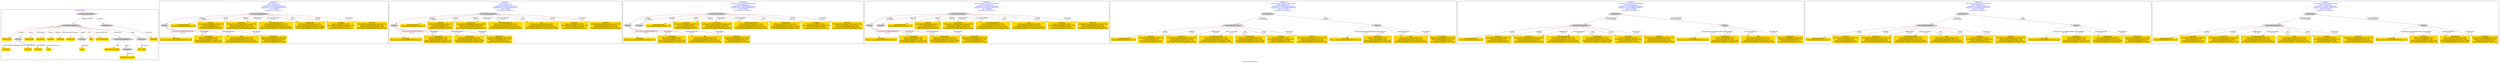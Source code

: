 digraph n0 {
fontcolor="blue"
remincross="true"
label="s04-ima-artworks.xml"
subgraph cluster_0 {
label="1-correct model"
n2[style="filled",color="white",fillcolor="lightgray",label="CulturalHeritageObject1"];
n3[shape="plaintext",style="filled",fillcolor="gold",label="creationDate"];
n4[style="filled",color="white",fillcolor="lightgray",label="Person1"];
n5[shape="plaintext",style="filled",fillcolor="gold",label="galleryLabel"];
n6[shape="plaintext",style="filled",fillcolor="gold",label="dimensions"];
n7[shape="plaintext",style="filled",fillcolor="gold",label="materials"];
n8[shape="plaintext",style="filled",fillcolor="gold",label="creditLine"];
n9[shape="plaintext",style="filled",fillcolor="gold",label="provenance"];
n10[style="filled",color="white",fillcolor="lightgray",label="Concept1"];
n11[shape="plaintext",style="filled",fillcolor="gold",label="title"];
n12[shape="plaintext",style="filled",fillcolor="gold",label="accessionNumber"];
n13[style="filled",color="white",fillcolor="lightgray",label="CulturalHeritageObject2"];
n14[style="filled",color="white",fillcolor="lightgray",label="Document2"];
n15[shape="plaintext",style="filled",fillcolor="gold",label="relatedArtworksTitle"];
n16[style="filled",color="white",fillcolor="lightgray",label="Document1"];
n17[shape="plaintext",style="filled",fillcolor="gold",label="nationality"];
n18[shape="plaintext",style="filled",fillcolor="gold",label="birthDate"];
n19[shape="plaintext",style="filled",fillcolor="gold",label="deathDate"];
n20[shape="plaintext",style="filled",fillcolor="gold",label="artist"];
n21[style="filled",color="white",fillcolor="lightgray",label="EuropeanaAggregation1"];
n22[style="filled",color="white",fillcolor="lightgray",label="WebResource1"];
n23[shape="plaintext",style="filled",fillcolor="gold",label="imageURL"];
n24[shape="plaintext",style="filled",fillcolor="gold",label="values"];
n25[shape="plaintext",style="filled",fillcolor="gold",label="relatedArtworksURL"];
n26[shape="plaintext",style="filled",fillcolor="gold",label="sourceURL"];
}
subgraph cluster_1 {
label="candidate 0\nlink coherence:1.0\nnode coherence:1.0\nconfidence:0.47967006827953146\nmapping score:0.6295869924568135\ncost:11.99999\n-precision:0.33-recall:0.17"
n28[style="filled",color="white",fillcolor="lightgray",label="CulturalHeritageObject1"];
n29[style="filled",color="white",fillcolor="lightgray",label="Person1"];
n30[shape="plaintext",style="filled",fillcolor="gold",label="accessionNumber\n[CulturalHeritageObject,extent,1.0]"];
n31[shape="plaintext",style="filled",fillcolor="gold",label="materials\n[CulturalHeritageObject,medium,1.0]\n[Concept,prefLabel,0.0]\n[Person,nameOfThePerson,0.0]\n[CulturalHeritageObject,title,0.0]"];
n32[shape="plaintext",style="filled",fillcolor="gold",label="nationality\n[Person,countryAssociatedWithThePerson,1.0]"];
n33[shape="plaintext",style="filled",fillcolor="gold",label="creationDate\n[Person,dateOfDeath,0.457]\n[Person,dateOfBirth,0.359]\n[CulturalHeritageObject,created,0.184]\n[CulturalHeritageObject,provenance,0.0]"];
n34[shape="plaintext",style="filled",fillcolor="gold",label="provenance\n[CulturalHeritageObject,provenance,0.469]\n[Person,nameOfThePerson,0.262]\n[CulturalHeritageObject,title,0.175]\n[CulturalHeritageObject,rightsHolder,0.094]"];
n35[shape="plaintext",style="filled",fillcolor="gold",label="title\n[Person,nameOfThePerson,0.524]\n[CulturalHeritageObject,title,0.451]\n[CulturalHeritageObject,provenance,0.023]\n[CulturalHeritageObject,accessionNumber,0.002]"];
n36[shape="plaintext",style="filled",fillcolor="gold",label="relatedArtworksTitle\n[Person,nameOfThePerson,0.679]\n[CulturalHeritageObject,title,0.293]\n[CulturalHeritageObject,provenance,0.028]\n[CulturalHeritageObject,accessionNumber,0.001]"];
n37[shape="plaintext",style="filled",fillcolor="gold",label="galleryLabel\n[Person,nameOfThePerson,0.45]\n[CulturalHeritageObject,title,0.416]\n[CulturalHeritageObject,provenance,0.098]\n[CulturalHeritageObject,medium,0.036]"];
n38[shape="plaintext",style="filled",fillcolor="gold",label="birthDate\n[Person,dateOfBirth,0.867]\n[CulturalHeritageObject,created,0.076]\n[Person,dateOfDeath,0.056]\n[CulturalHeritageObject,extent,0.0]"];
n39[shape="plaintext",style="filled",fillcolor="gold",label="creditLine\n[CulturalHeritageObject,provenance,0.793]\n[Person,nameOfThePerson,0.153]\n[CulturalHeritageObject,title,0.048]\n[CulturalHeritageObject,rightsHolder,0.006]"];
n40[shape="plaintext",style="filled",fillcolor="gold",label="dimensions\n[CulturalHeritageObject,extent,0.85]\n[Person,nameOfThePerson,0.133]\n[Person,dateOfDeath,0.014]\n[CulturalHeritageObject,title,0.002]"];
}
subgraph cluster_2 {
label="candidate 1\nlink coherence:1.0\nnode coherence:1.0\nconfidence:0.4762091305523148\nmapping score:0.6284333465477413\ncost:11.99999\n-precision:0.42-recall:0.21"
n42[style="filled",color="white",fillcolor="lightgray",label="CulturalHeritageObject1"];
n43[style="filled",color="white",fillcolor="lightgray",label="Person1"];
n44[shape="plaintext",style="filled",fillcolor="gold",label="accessionNumber\n[CulturalHeritageObject,extent,1.0]"];
n45[shape="plaintext",style="filled",fillcolor="gold",label="materials\n[CulturalHeritageObject,medium,1.0]\n[Concept,prefLabel,0.0]\n[Person,nameOfThePerson,0.0]\n[CulturalHeritageObject,title,0.0]"];
n46[shape="plaintext",style="filled",fillcolor="gold",label="nationality\n[Person,countryAssociatedWithThePerson,1.0]"];
n47[shape="plaintext",style="filled",fillcolor="gold",label="creationDate\n[Person,dateOfDeath,0.457]\n[Person,dateOfBirth,0.359]\n[CulturalHeritageObject,created,0.184]\n[CulturalHeritageObject,provenance,0.0]"];
n48[shape="plaintext",style="filled",fillcolor="gold",label="provenance\n[CulturalHeritageObject,provenance,0.469]\n[Person,nameOfThePerson,0.262]\n[CulturalHeritageObject,title,0.175]\n[CulturalHeritageObject,rightsHolder,0.094]"];
n49[shape="plaintext",style="filled",fillcolor="gold",label="galleryLabel\n[Person,nameOfThePerson,0.45]\n[CulturalHeritageObject,title,0.416]\n[CulturalHeritageObject,provenance,0.098]\n[CulturalHeritageObject,medium,0.036]"];
n50[shape="plaintext",style="filled",fillcolor="gold",label="relatedArtworksTitle\n[Person,nameOfThePerson,0.679]\n[CulturalHeritageObject,title,0.293]\n[CulturalHeritageObject,provenance,0.028]\n[CulturalHeritageObject,accessionNumber,0.001]"];
n51[shape="plaintext",style="filled",fillcolor="gold",label="title\n[Person,nameOfThePerson,0.524]\n[CulturalHeritageObject,title,0.451]\n[CulturalHeritageObject,provenance,0.023]\n[CulturalHeritageObject,accessionNumber,0.002]"];
n52[shape="plaintext",style="filled",fillcolor="gold",label="birthDate\n[Person,dateOfBirth,0.867]\n[CulturalHeritageObject,created,0.076]\n[Person,dateOfDeath,0.056]\n[CulturalHeritageObject,extent,0.0]"];
n53[shape="plaintext",style="filled",fillcolor="gold",label="creditLine\n[CulturalHeritageObject,provenance,0.793]\n[Person,nameOfThePerson,0.153]\n[CulturalHeritageObject,title,0.048]\n[CulturalHeritageObject,rightsHolder,0.006]"];
n54[shape="plaintext",style="filled",fillcolor="gold",label="dimensions\n[CulturalHeritageObject,extent,0.85]\n[Person,nameOfThePerson,0.133]\n[Person,dateOfDeath,0.014]\n[CulturalHeritageObject,title,0.002]"];
}
subgraph cluster_3 {
label="candidate 2\nlink coherence:0.9230769230769231\nnode coherence:1.0\nconfidence:0.47967006827953146\nmapping score:0.6295869924568135\ncost:12.99999\n-precision:0.31-recall:0.17"
n56[style="filled",color="white",fillcolor="lightgray",label="CulturalHeritageObject1"];
n57[style="filled",color="white",fillcolor="lightgray",label="Person1"];
n58[style="filled",color="white",fillcolor="lightgray",label="Concept1"];
n59[shape="plaintext",style="filled",fillcolor="gold",label="accessionNumber\n[CulturalHeritageObject,extent,1.0]"];
n60[shape="plaintext",style="filled",fillcolor="gold",label="materials\n[CulturalHeritageObject,medium,1.0]\n[Concept,prefLabel,0.0]\n[Person,nameOfThePerson,0.0]\n[CulturalHeritageObject,title,0.0]"];
n61[shape="plaintext",style="filled",fillcolor="gold",label="nationality\n[Person,countryAssociatedWithThePerson,1.0]"];
n62[shape="plaintext",style="filled",fillcolor="gold",label="creationDate\n[Person,dateOfDeath,0.457]\n[Person,dateOfBirth,0.359]\n[CulturalHeritageObject,created,0.184]\n[CulturalHeritageObject,provenance,0.0]"];
n63[shape="plaintext",style="filled",fillcolor="gold",label="provenance\n[CulturalHeritageObject,provenance,0.469]\n[Person,nameOfThePerson,0.262]\n[CulturalHeritageObject,title,0.175]\n[CulturalHeritageObject,rightsHolder,0.094]"];
n64[shape="plaintext",style="filled",fillcolor="gold",label="title\n[Person,nameOfThePerson,0.524]\n[CulturalHeritageObject,title,0.451]\n[CulturalHeritageObject,provenance,0.023]\n[CulturalHeritageObject,accessionNumber,0.002]"];
n65[shape="plaintext",style="filled",fillcolor="gold",label="relatedArtworksTitle\n[Person,nameOfThePerson,0.679]\n[CulturalHeritageObject,title,0.293]\n[CulturalHeritageObject,provenance,0.028]\n[CulturalHeritageObject,accessionNumber,0.001]"];
n66[shape="plaintext",style="filled",fillcolor="gold",label="galleryLabel\n[Person,nameOfThePerson,0.45]\n[CulturalHeritageObject,title,0.416]\n[CulturalHeritageObject,provenance,0.098]\n[CulturalHeritageObject,medium,0.036]"];
n67[shape="plaintext",style="filled",fillcolor="gold",label="birthDate\n[Person,dateOfBirth,0.867]\n[CulturalHeritageObject,created,0.076]\n[Person,dateOfDeath,0.056]\n[CulturalHeritageObject,extent,0.0]"];
n68[shape="plaintext",style="filled",fillcolor="gold",label="creditLine\n[CulturalHeritageObject,provenance,0.793]\n[Person,nameOfThePerson,0.153]\n[CulturalHeritageObject,title,0.048]\n[CulturalHeritageObject,rightsHolder,0.006]"];
n69[shape="plaintext",style="filled",fillcolor="gold",label="dimensions\n[CulturalHeritageObject,extent,0.85]\n[Person,nameOfThePerson,0.133]\n[Person,dateOfDeath,0.014]\n[CulturalHeritageObject,title,0.002]"];
}
subgraph cluster_4 {
label="candidate 3\nlink coherence:0.9230769230769231\nnode coherence:1.0\nconfidence:0.4762091305523148\nmapping score:0.6284333465477413\ncost:12.99999\n-precision:0.38-recall:0.21"
n71[style="filled",color="white",fillcolor="lightgray",label="CulturalHeritageObject1"];
n72[style="filled",color="white",fillcolor="lightgray",label="Person1"];
n73[style="filled",color="white",fillcolor="lightgray",label="Concept1"];
n74[shape="plaintext",style="filled",fillcolor="gold",label="accessionNumber\n[CulturalHeritageObject,extent,1.0]"];
n75[shape="plaintext",style="filled",fillcolor="gold",label="materials\n[CulturalHeritageObject,medium,1.0]\n[Concept,prefLabel,0.0]\n[Person,nameOfThePerson,0.0]\n[CulturalHeritageObject,title,0.0]"];
n76[shape="plaintext",style="filled",fillcolor="gold",label="nationality\n[Person,countryAssociatedWithThePerson,1.0]"];
n77[shape="plaintext",style="filled",fillcolor="gold",label="creationDate\n[Person,dateOfDeath,0.457]\n[Person,dateOfBirth,0.359]\n[CulturalHeritageObject,created,0.184]\n[CulturalHeritageObject,provenance,0.0]"];
n78[shape="plaintext",style="filled",fillcolor="gold",label="provenance\n[CulturalHeritageObject,provenance,0.469]\n[Person,nameOfThePerson,0.262]\n[CulturalHeritageObject,title,0.175]\n[CulturalHeritageObject,rightsHolder,0.094]"];
n79[shape="plaintext",style="filled",fillcolor="gold",label="galleryLabel\n[Person,nameOfThePerson,0.45]\n[CulturalHeritageObject,title,0.416]\n[CulturalHeritageObject,provenance,0.098]\n[CulturalHeritageObject,medium,0.036]"];
n80[shape="plaintext",style="filled",fillcolor="gold",label="relatedArtworksTitle\n[Person,nameOfThePerson,0.679]\n[CulturalHeritageObject,title,0.293]\n[CulturalHeritageObject,provenance,0.028]\n[CulturalHeritageObject,accessionNumber,0.001]"];
n81[shape="plaintext",style="filled",fillcolor="gold",label="title\n[Person,nameOfThePerson,0.524]\n[CulturalHeritageObject,title,0.451]\n[CulturalHeritageObject,provenance,0.023]\n[CulturalHeritageObject,accessionNumber,0.002]"];
n82[shape="plaintext",style="filled",fillcolor="gold",label="birthDate\n[Person,dateOfBirth,0.867]\n[CulturalHeritageObject,created,0.076]\n[Person,dateOfDeath,0.056]\n[CulturalHeritageObject,extent,0.0]"];
n83[shape="plaintext",style="filled",fillcolor="gold",label="creditLine\n[CulturalHeritageObject,provenance,0.793]\n[Person,nameOfThePerson,0.153]\n[CulturalHeritageObject,title,0.048]\n[CulturalHeritageObject,rightsHolder,0.006]"];
n84[shape="plaintext",style="filled",fillcolor="gold",label="dimensions\n[CulturalHeritageObject,extent,0.85]\n[Person,nameOfThePerson,0.133]\n[Person,dateOfDeath,0.014]\n[CulturalHeritageObject,title,0.002]"];
}
subgraph cluster_5 {
label="candidate 4\nlink coherence:0.8461538461538461\nnode coherence:1.0\nconfidence:0.47967006827953146\nmapping score:0.6295869924568135\ncost:211.010002\n-precision:0.23-recall:0.12"
n86[style="filled",color="white",fillcolor="lightgray",label="ProvidedCHO1"];
n87[style="filled",color="white",fillcolor="lightgray",label="CulturalHeritageObject1"];
n88[style="filled",color="white",fillcolor="lightgray",label="Person1"];
n89[shape="plaintext",style="filled",fillcolor="gold",label="accessionNumber\n[CulturalHeritageObject,extent,1.0]"];
n90[shape="plaintext",style="filled",fillcolor="gold",label="materials\n[CulturalHeritageObject,medium,1.0]\n[Concept,prefLabel,0.0]\n[Person,nameOfThePerson,0.0]\n[CulturalHeritageObject,title,0.0]"];
n91[shape="plaintext",style="filled",fillcolor="gold",label="nationality\n[Person,countryAssociatedWithThePerson,1.0]"];
n92[shape="plaintext",style="filled",fillcolor="gold",label="creationDate\n[Person,dateOfDeath,0.457]\n[Person,dateOfBirth,0.359]\n[CulturalHeritageObject,created,0.184]\n[CulturalHeritageObject,provenance,0.0]"];
n93[shape="plaintext",style="filled",fillcolor="gold",label="provenance\n[CulturalHeritageObject,provenance,0.469]\n[Person,nameOfThePerson,0.262]\n[CulturalHeritageObject,title,0.175]\n[CulturalHeritageObject,rightsHolder,0.094]"];
n94[shape="plaintext",style="filled",fillcolor="gold",label="title\n[Person,nameOfThePerson,0.524]\n[CulturalHeritageObject,title,0.451]\n[CulturalHeritageObject,provenance,0.023]\n[CulturalHeritageObject,accessionNumber,0.002]"];
n95[shape="plaintext",style="filled",fillcolor="gold",label="relatedArtworksTitle\n[Person,nameOfThePerson,0.679]\n[CulturalHeritageObject,title,0.293]\n[CulturalHeritageObject,provenance,0.028]\n[CulturalHeritageObject,accessionNumber,0.001]"];
n96[shape="plaintext",style="filled",fillcolor="gold",label="galleryLabel\n[Person,nameOfThePerson,0.45]\n[CulturalHeritageObject,title,0.416]\n[CulturalHeritageObject,provenance,0.098]\n[CulturalHeritageObject,medium,0.036]"];
n97[shape="plaintext",style="filled",fillcolor="gold",label="birthDate\n[Person,dateOfBirth,0.867]\n[CulturalHeritageObject,created,0.076]\n[Person,dateOfDeath,0.056]\n[CulturalHeritageObject,extent,0.0]"];
n98[shape="plaintext",style="filled",fillcolor="gold",label="creditLine\n[CulturalHeritageObject,provenance,0.793]\n[Person,nameOfThePerson,0.153]\n[CulturalHeritageObject,title,0.048]\n[CulturalHeritageObject,rightsHolder,0.006]"];
n99[shape="plaintext",style="filled",fillcolor="gold",label="dimensions\n[CulturalHeritageObject,extent,0.85]\n[Person,nameOfThePerson,0.133]\n[Person,dateOfDeath,0.014]\n[CulturalHeritageObject,title,0.002]"];
}
subgraph cluster_6 {
label="candidate 5\nlink coherence:0.8461538461538461\nnode coherence:1.0\nconfidence:0.47967006827953146\nmapping score:0.6295869924568135\ncost:211.020004\n-precision:0.23-recall:0.12"
n101[style="filled",color="white",fillcolor="lightgray",label="Organization1"];
n102[style="filled",color="white",fillcolor="lightgray",label="CulturalHeritageObject1"];
n103[style="filled",color="white",fillcolor="lightgray",label="Person1"];
n104[shape="plaintext",style="filled",fillcolor="gold",label="accessionNumber\n[CulturalHeritageObject,extent,1.0]"];
n105[shape="plaintext",style="filled",fillcolor="gold",label="materials\n[CulturalHeritageObject,medium,1.0]\n[Concept,prefLabel,0.0]\n[Person,nameOfThePerson,0.0]\n[CulturalHeritageObject,title,0.0]"];
n106[shape="plaintext",style="filled",fillcolor="gold",label="nationality\n[Person,countryAssociatedWithThePerson,1.0]"];
n107[shape="plaintext",style="filled",fillcolor="gold",label="creationDate\n[Person,dateOfDeath,0.457]\n[Person,dateOfBirth,0.359]\n[CulturalHeritageObject,created,0.184]\n[CulturalHeritageObject,provenance,0.0]"];
n108[shape="plaintext",style="filled",fillcolor="gold",label="provenance\n[CulturalHeritageObject,provenance,0.469]\n[Person,nameOfThePerson,0.262]\n[CulturalHeritageObject,title,0.175]\n[CulturalHeritageObject,rightsHolder,0.094]"];
n109[shape="plaintext",style="filled",fillcolor="gold",label="title\n[Person,nameOfThePerson,0.524]\n[CulturalHeritageObject,title,0.451]\n[CulturalHeritageObject,provenance,0.023]\n[CulturalHeritageObject,accessionNumber,0.002]"];
n110[shape="plaintext",style="filled",fillcolor="gold",label="relatedArtworksTitle\n[Person,nameOfThePerson,0.679]\n[CulturalHeritageObject,title,0.293]\n[CulturalHeritageObject,provenance,0.028]\n[CulturalHeritageObject,accessionNumber,0.001]"];
n111[shape="plaintext",style="filled",fillcolor="gold",label="galleryLabel\n[Person,nameOfThePerson,0.45]\n[CulturalHeritageObject,title,0.416]\n[CulturalHeritageObject,provenance,0.098]\n[CulturalHeritageObject,medium,0.036]"];
n112[shape="plaintext",style="filled",fillcolor="gold",label="birthDate\n[Person,dateOfBirth,0.867]\n[CulturalHeritageObject,created,0.076]\n[Person,dateOfDeath,0.056]\n[CulturalHeritageObject,extent,0.0]"];
n113[shape="plaintext",style="filled",fillcolor="gold",label="creditLine\n[CulturalHeritageObject,provenance,0.793]\n[Person,nameOfThePerson,0.153]\n[CulturalHeritageObject,title,0.048]\n[CulturalHeritageObject,rightsHolder,0.006]"];
n114[shape="plaintext",style="filled",fillcolor="gold",label="dimensions\n[CulturalHeritageObject,extent,0.85]\n[Person,nameOfThePerson,0.133]\n[Person,dateOfDeath,0.014]\n[CulturalHeritageObject,title,0.002]"];
}
subgraph cluster_7 {
label="candidate 6\nlink coherence:0.8461538461538461\nnode coherence:1.0\nconfidence:0.4762091305523148\nmapping score:0.6284333465477413\ncost:211.010002\n-precision:0.31-recall:0.17"
n116[style="filled",color="white",fillcolor="lightgray",label="ProvidedCHO1"];
n117[style="filled",color="white",fillcolor="lightgray",label="CulturalHeritageObject1"];
n118[style="filled",color="white",fillcolor="lightgray",label="Person1"];
n119[shape="plaintext",style="filled",fillcolor="gold",label="accessionNumber\n[CulturalHeritageObject,extent,1.0]"];
n120[shape="plaintext",style="filled",fillcolor="gold",label="materials\n[CulturalHeritageObject,medium,1.0]\n[Concept,prefLabel,0.0]\n[Person,nameOfThePerson,0.0]\n[CulturalHeritageObject,title,0.0]"];
n121[shape="plaintext",style="filled",fillcolor="gold",label="nationality\n[Person,countryAssociatedWithThePerson,1.0]"];
n122[shape="plaintext",style="filled",fillcolor="gold",label="creationDate\n[Person,dateOfDeath,0.457]\n[Person,dateOfBirth,0.359]\n[CulturalHeritageObject,created,0.184]\n[CulturalHeritageObject,provenance,0.0]"];
n123[shape="plaintext",style="filled",fillcolor="gold",label="provenance\n[CulturalHeritageObject,provenance,0.469]\n[Person,nameOfThePerson,0.262]\n[CulturalHeritageObject,title,0.175]\n[CulturalHeritageObject,rightsHolder,0.094]"];
n124[shape="plaintext",style="filled",fillcolor="gold",label="galleryLabel\n[Person,nameOfThePerson,0.45]\n[CulturalHeritageObject,title,0.416]\n[CulturalHeritageObject,provenance,0.098]\n[CulturalHeritageObject,medium,0.036]"];
n125[shape="plaintext",style="filled",fillcolor="gold",label="relatedArtworksTitle\n[Person,nameOfThePerson,0.679]\n[CulturalHeritageObject,title,0.293]\n[CulturalHeritageObject,provenance,0.028]\n[CulturalHeritageObject,accessionNumber,0.001]"];
n126[shape="plaintext",style="filled",fillcolor="gold",label="title\n[Person,nameOfThePerson,0.524]\n[CulturalHeritageObject,title,0.451]\n[CulturalHeritageObject,provenance,0.023]\n[CulturalHeritageObject,accessionNumber,0.002]"];
n127[shape="plaintext",style="filled",fillcolor="gold",label="birthDate\n[Person,dateOfBirth,0.867]\n[CulturalHeritageObject,created,0.076]\n[Person,dateOfDeath,0.056]\n[CulturalHeritageObject,extent,0.0]"];
n128[shape="plaintext",style="filled",fillcolor="gold",label="creditLine\n[CulturalHeritageObject,provenance,0.793]\n[Person,nameOfThePerson,0.153]\n[CulturalHeritageObject,title,0.048]\n[CulturalHeritageObject,rightsHolder,0.006]"];
n129[shape="plaintext",style="filled",fillcolor="gold",label="dimensions\n[CulturalHeritageObject,extent,0.85]\n[Person,nameOfThePerson,0.133]\n[Person,dateOfDeath,0.014]\n[CulturalHeritageObject,title,0.002]"];
}
subgraph cluster_8 {
label="candidate 7\nlink coherence:0.8461538461538461\nnode coherence:1.0\nconfidence:0.4762091305523148\nmapping score:0.6284333465477413\ncost:211.020004\n-precision:0.31-recall:0.17"
n131[style="filled",color="white",fillcolor="lightgray",label="Organization1"];
n132[style="filled",color="white",fillcolor="lightgray",label="CulturalHeritageObject1"];
n133[style="filled",color="white",fillcolor="lightgray",label="Person1"];
n134[shape="plaintext",style="filled",fillcolor="gold",label="accessionNumber\n[CulturalHeritageObject,extent,1.0]"];
n135[shape="plaintext",style="filled",fillcolor="gold",label="materials\n[CulturalHeritageObject,medium,1.0]\n[Concept,prefLabel,0.0]\n[Person,nameOfThePerson,0.0]\n[CulturalHeritageObject,title,0.0]"];
n136[shape="plaintext",style="filled",fillcolor="gold",label="nationality\n[Person,countryAssociatedWithThePerson,1.0]"];
n137[shape="plaintext",style="filled",fillcolor="gold",label="creationDate\n[Person,dateOfDeath,0.457]\n[Person,dateOfBirth,0.359]\n[CulturalHeritageObject,created,0.184]\n[CulturalHeritageObject,provenance,0.0]"];
n138[shape="plaintext",style="filled",fillcolor="gold",label="provenance\n[CulturalHeritageObject,provenance,0.469]\n[Person,nameOfThePerson,0.262]\n[CulturalHeritageObject,title,0.175]\n[CulturalHeritageObject,rightsHolder,0.094]"];
n139[shape="plaintext",style="filled",fillcolor="gold",label="galleryLabel\n[Person,nameOfThePerson,0.45]\n[CulturalHeritageObject,title,0.416]\n[CulturalHeritageObject,provenance,0.098]\n[CulturalHeritageObject,medium,0.036]"];
n140[shape="plaintext",style="filled",fillcolor="gold",label="relatedArtworksTitle\n[Person,nameOfThePerson,0.679]\n[CulturalHeritageObject,title,0.293]\n[CulturalHeritageObject,provenance,0.028]\n[CulturalHeritageObject,accessionNumber,0.001]"];
n141[shape="plaintext",style="filled",fillcolor="gold",label="title\n[Person,nameOfThePerson,0.524]\n[CulturalHeritageObject,title,0.451]\n[CulturalHeritageObject,provenance,0.023]\n[CulturalHeritageObject,accessionNumber,0.002]"];
n142[shape="plaintext",style="filled",fillcolor="gold",label="birthDate\n[Person,dateOfBirth,0.867]\n[CulturalHeritageObject,created,0.076]\n[Person,dateOfDeath,0.056]\n[CulturalHeritageObject,extent,0.0]"];
n143[shape="plaintext",style="filled",fillcolor="gold",label="creditLine\n[CulturalHeritageObject,provenance,0.793]\n[Person,nameOfThePerson,0.153]\n[CulturalHeritageObject,title,0.048]\n[CulturalHeritageObject,rightsHolder,0.006]"];
n144[shape="plaintext",style="filled",fillcolor="gold",label="dimensions\n[CulturalHeritageObject,extent,0.85]\n[Person,nameOfThePerson,0.133]\n[Person,dateOfDeath,0.014]\n[CulturalHeritageObject,title,0.002]"];
}
n2 -> n3[color="brown",fontcolor="black",label="created"]
n2 -> n4[color="brown",fontcolor="black",label="creator"]
n2 -> n5[color="brown",fontcolor="black",label="description"]
n2 -> n6[color="brown",fontcolor="black",label="extent"]
n2 -> n7[color="brown",fontcolor="black",label="medium"]
n2 -> n8[color="brown",fontcolor="black",label="provenance"]
n2 -> n9[color="brown",fontcolor="black",label="provenance"]
n2 -> n10[color="brown",fontcolor="black",label="subject"]
n2 -> n11[color="brown",fontcolor="black",label="title"]
n2 -> n12[color="brown",fontcolor="black",label="accessionNumber"]
n2 -> n13[color="brown",fontcolor="black",label="isRelatedTo"]
n2 -> n14[color="brown",fontcolor="black",label="page"]
n13 -> n15[color="brown",fontcolor="black",label="title"]
n13 -> n16[color="brown",fontcolor="black",label="page"]
n4 -> n17[color="brown",fontcolor="black",label="countryAssociatedWithThePerson"]
n4 -> n18[color="brown",fontcolor="black",label="dateOfBirth"]
n4 -> n19[color="brown",fontcolor="black",label="dateOfDeath"]
n4 -> n20[color="brown",fontcolor="black",label="nameOfThePerson"]
n21 -> n2[color="brown",fontcolor="black",label="aggregatedCHO"]
n21 -> n22[color="brown",fontcolor="black",label="hasView"]
n22 -> n23[color="brown",fontcolor="black",label="classLink"]
n10 -> n24[color="brown",fontcolor="black",label="prefLabel"]
n16 -> n25[color="brown",fontcolor="black",label="classLink"]
n14 -> n26[color="brown",fontcolor="black",label="classLink"]
n28 -> n29[color="brown",fontcolor="black",label="creator\nw=0.99999"]
n28 -> n30[color="brown",fontcolor="black",label="extent\nw=1.0"]
n28 -> n31[color="brown",fontcolor="black",label="medium\nw=1.0"]
n29 -> n32[color="brown",fontcolor="black",label="countryAssociatedWithThePerson\nw=1.0"]
n29 -> n33[color="brown",fontcolor="black",label="dateOfBirth\nw=1.0"]
n28 -> n34[color="brown",fontcolor="black",label="rightsHolder\nw=1.0"]
n29 -> n35[color="brown",fontcolor="black",label="nameOfThePerson\nw=1.0"]
n28 -> n36[color="brown",fontcolor="black",label="accessionNumber\nw=1.0"]
n28 -> n37[color="brown",fontcolor="black",label="title\nw=1.0"]
n28 -> n38[color="brown",fontcolor="black",label="created\nw=1.0"]
n28 -> n39[color="brown",fontcolor="black",label="provenance\nw=1.0"]
n29 -> n40[color="brown",fontcolor="black",label="dateOfDeath\nw=1.0"]
n42 -> n43[color="brown",fontcolor="black",label="creator\nw=0.99999"]
n42 -> n44[color="brown",fontcolor="black",label="extent\nw=1.0"]
n42 -> n45[color="brown",fontcolor="black",label="medium\nw=1.0"]
n43 -> n46[color="brown",fontcolor="black",label="countryAssociatedWithThePerson\nw=1.0"]
n43 -> n47[color="brown",fontcolor="black",label="dateOfBirth\nw=1.0"]
n42 -> n48[color="brown",fontcolor="black",label="rightsHolder\nw=1.0"]
n43 -> n49[color="brown",fontcolor="black",label="nameOfThePerson\nw=1.0"]
n42 -> n50[color="brown",fontcolor="black",label="accessionNumber\nw=1.0"]
n42 -> n51[color="brown",fontcolor="black",label="title\nw=1.0"]
n42 -> n52[color="brown",fontcolor="black",label="created\nw=1.0"]
n42 -> n53[color="brown",fontcolor="black",label="provenance\nw=1.0"]
n43 -> n54[color="brown",fontcolor="black",label="dateOfDeath\nw=1.0"]
n56 -> n57[color="brown",fontcolor="black",label="creator\nw=0.99999"]
n56 -> n58[color="brown",fontcolor="black",label="hasType\nw=1.0"]
n56 -> n59[color="brown",fontcolor="black",label="extent\nw=1.0"]
n56 -> n60[color="brown",fontcolor="black",label="medium\nw=1.0"]
n57 -> n61[color="brown",fontcolor="black",label="countryAssociatedWithThePerson\nw=1.0"]
n57 -> n62[color="brown",fontcolor="black",label="dateOfBirth\nw=1.0"]
n56 -> n63[color="brown",fontcolor="black",label="rightsHolder\nw=1.0"]
n57 -> n64[color="brown",fontcolor="black",label="nameOfThePerson\nw=1.0"]
n56 -> n65[color="brown",fontcolor="black",label="accessionNumber\nw=1.0"]
n56 -> n66[color="brown",fontcolor="black",label="title\nw=1.0"]
n56 -> n67[color="brown",fontcolor="black",label="created\nw=1.0"]
n56 -> n68[color="brown",fontcolor="black",label="provenance\nw=1.0"]
n57 -> n69[color="brown",fontcolor="black",label="dateOfDeath\nw=1.0"]
n71 -> n72[color="brown",fontcolor="black",label="creator\nw=0.99999"]
n71 -> n73[color="brown",fontcolor="black",label="hasType\nw=1.0"]
n71 -> n74[color="brown",fontcolor="black",label="extent\nw=1.0"]
n71 -> n75[color="brown",fontcolor="black",label="medium\nw=1.0"]
n72 -> n76[color="brown",fontcolor="black",label="countryAssociatedWithThePerson\nw=1.0"]
n72 -> n77[color="brown",fontcolor="black",label="dateOfBirth\nw=1.0"]
n71 -> n78[color="brown",fontcolor="black",label="rightsHolder\nw=1.0"]
n72 -> n79[color="brown",fontcolor="black",label="nameOfThePerson\nw=1.0"]
n71 -> n80[color="brown",fontcolor="black",label="accessionNumber\nw=1.0"]
n71 -> n81[color="brown",fontcolor="black",label="title\nw=1.0"]
n71 -> n82[color="brown",fontcolor="black",label="created\nw=1.0"]
n71 -> n83[color="brown",fontcolor="black",label="provenance\nw=1.0"]
n72 -> n84[color="brown",fontcolor="black",label="dateOfDeath\nw=1.0"]
n86 -> n87[color="brown",fontcolor="black",label="hasType\nw=100.010002"]
n86 -> n88[color="brown",fontcolor="black",label="sitter\nw=100.0"]
n87 -> n89[color="brown",fontcolor="black",label="extent\nw=1.0"]
n87 -> n90[color="brown",fontcolor="black",label="medium\nw=1.0"]
n88 -> n91[color="brown",fontcolor="black",label="countryAssociatedWithThePerson\nw=1.0"]
n88 -> n92[color="brown",fontcolor="black",label="dateOfBirth\nw=1.0"]
n87 -> n93[color="brown",fontcolor="black",label="rightsHolder\nw=1.0"]
n88 -> n94[color="brown",fontcolor="black",label="nameOfThePerson\nw=1.0"]
n87 -> n95[color="brown",fontcolor="black",label="accessionNumber\nw=1.0"]
n87 -> n96[color="brown",fontcolor="black",label="title\nw=1.0"]
n87 -> n97[color="brown",fontcolor="black",label="created\nw=1.0"]
n87 -> n98[color="brown",fontcolor="black",label="provenance\nw=1.0"]
n88 -> n99[color="brown",fontcolor="black",label="dateOfDeath\nw=1.0"]
n101 -> n102[color="brown",fontcolor="black",label="semanticRelation\nw=100.010002"]
n101 -> n103[color="brown",fontcolor="black",label="semanticRelation\nw=100.010002"]
n102 -> n104[color="brown",fontcolor="black",label="extent\nw=1.0"]
n102 -> n105[color="brown",fontcolor="black",label="medium\nw=1.0"]
n103 -> n106[color="brown",fontcolor="black",label="countryAssociatedWithThePerson\nw=1.0"]
n103 -> n107[color="brown",fontcolor="black",label="dateOfBirth\nw=1.0"]
n102 -> n108[color="brown",fontcolor="black",label="rightsHolder\nw=1.0"]
n103 -> n109[color="brown",fontcolor="black",label="nameOfThePerson\nw=1.0"]
n102 -> n110[color="brown",fontcolor="black",label="accessionNumber\nw=1.0"]
n102 -> n111[color="brown",fontcolor="black",label="title\nw=1.0"]
n102 -> n112[color="brown",fontcolor="black",label="created\nw=1.0"]
n102 -> n113[color="brown",fontcolor="black",label="provenance\nw=1.0"]
n103 -> n114[color="brown",fontcolor="black",label="dateOfDeath\nw=1.0"]
n116 -> n117[color="brown",fontcolor="black",label="hasType\nw=100.010002"]
n116 -> n118[color="brown",fontcolor="black",label="sitter\nw=100.0"]
n117 -> n119[color="brown",fontcolor="black",label="extent\nw=1.0"]
n117 -> n120[color="brown",fontcolor="black",label="medium\nw=1.0"]
n118 -> n121[color="brown",fontcolor="black",label="countryAssociatedWithThePerson\nw=1.0"]
n118 -> n122[color="brown",fontcolor="black",label="dateOfBirth\nw=1.0"]
n117 -> n123[color="brown",fontcolor="black",label="rightsHolder\nw=1.0"]
n118 -> n124[color="brown",fontcolor="black",label="nameOfThePerson\nw=1.0"]
n117 -> n125[color="brown",fontcolor="black",label="accessionNumber\nw=1.0"]
n117 -> n126[color="brown",fontcolor="black",label="title\nw=1.0"]
n117 -> n127[color="brown",fontcolor="black",label="created\nw=1.0"]
n117 -> n128[color="brown",fontcolor="black",label="provenance\nw=1.0"]
n118 -> n129[color="brown",fontcolor="black",label="dateOfDeath\nw=1.0"]
n131 -> n132[color="brown",fontcolor="black",label="semanticRelation\nw=100.010002"]
n131 -> n133[color="brown",fontcolor="black",label="semanticRelation\nw=100.010002"]
n132 -> n134[color="brown",fontcolor="black",label="extent\nw=1.0"]
n132 -> n135[color="brown",fontcolor="black",label="medium\nw=1.0"]
n133 -> n136[color="brown",fontcolor="black",label="countryAssociatedWithThePerson\nw=1.0"]
n133 -> n137[color="brown",fontcolor="black",label="dateOfBirth\nw=1.0"]
n132 -> n138[color="brown",fontcolor="black",label="rightsHolder\nw=1.0"]
n133 -> n139[color="brown",fontcolor="black",label="nameOfThePerson\nw=1.0"]
n132 -> n140[color="brown",fontcolor="black",label="accessionNumber\nw=1.0"]
n132 -> n141[color="brown",fontcolor="black",label="title\nw=1.0"]
n132 -> n142[color="brown",fontcolor="black",label="created\nw=1.0"]
n132 -> n143[color="brown",fontcolor="black",label="provenance\nw=1.0"]
n133 -> n144[color="brown",fontcolor="black",label="dateOfDeath\nw=1.0"]
}
